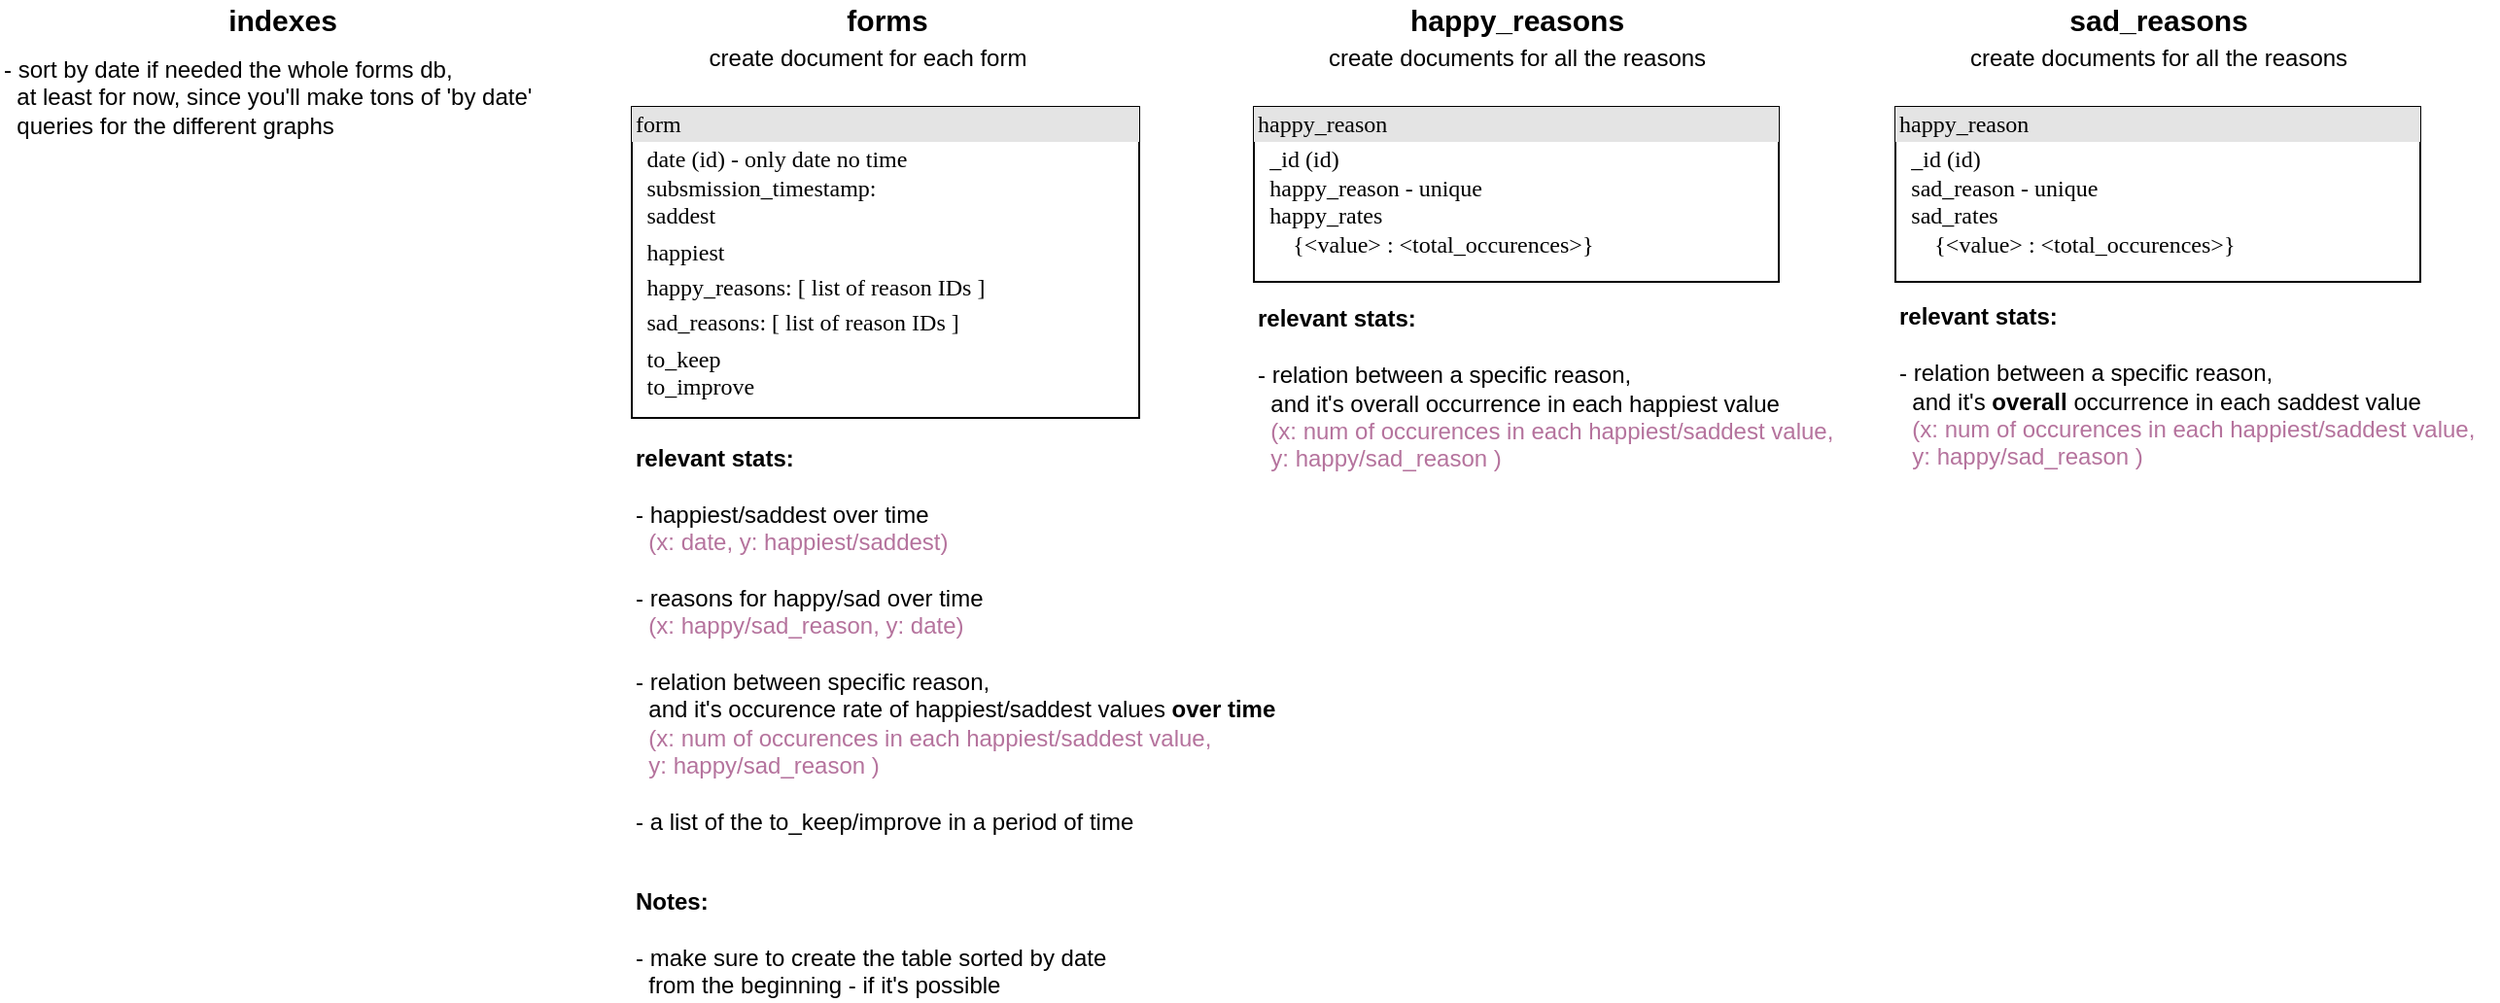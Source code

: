 <mxfile version="13.0.4" type="device"><diagram name="Page-1" id="2ca16b54-16f6-2749-3443-fa8db7711227"><mxGraphModel dx="1221" dy="682" grid="1" gridSize="10" guides="1" tooltips="1" connect="1" arrows="1" fold="1" page="1" pageScale="1" pageWidth="1100" pageHeight="850" background="#ffffff" math="0" shadow="0"><root><mxCell id="0"/><mxCell id="1" parent="0"/><mxCell id="2ed32ef02a7f4228-2" value="&lt;div style=&quot;box-sizing: border-box ; width: 100% ; background: #e4e4e4 ; padding: 2px&quot;&gt;form&lt;/div&gt;&lt;table style=&quot;width: 100% ; font-size: 1em&quot; cellpadding=&quot;2&quot; cellspacing=&quot;0&quot; align=&quot;left&quot;&gt;&lt;tbody style=&quot;line-height: 120%&quot;&gt;&lt;tr&gt;&lt;td&gt;&lt;br&gt;&lt;/td&gt;&lt;td&gt;date (id) - only date no time&lt;br&gt;subsmission_timestamp:&lt;br&gt;saddest&lt;/td&gt;&lt;/tr&gt;&lt;tr&gt;&lt;td&gt;&lt;/td&gt;&lt;td&gt;happiest&lt;/td&gt;&lt;/tr&gt;&lt;tr&gt;&lt;td&gt;&lt;br&gt;&lt;/td&gt;&lt;td&gt;happy_reasons: [ list of reason IDs ]&lt;br&gt;&lt;/td&gt;&lt;/tr&gt;&lt;tr&gt;&lt;td&gt;&lt;br&gt;&lt;/td&gt;&lt;td&gt;sad_reasons: [ list of reason IDs ]&lt;br&gt;&lt;/td&gt;&lt;/tr&gt;&lt;tr&gt;&lt;td&gt;&lt;br&gt;&lt;/td&gt;&lt;td&gt;to_keep&lt;br&gt;to_improve&lt;/td&gt;&lt;/tr&gt;&lt;/tbody&gt;&lt;/table&gt;" style="verticalAlign=top;align=left;overflow=fill;html=1;rounded=0;shadow=0;comic=0;labelBackgroundColor=none;strokeWidth=1;fontFamily=Verdana;fontSize=12;horizontal=1;spacing=2;spacingRight=0;spacingLeft=0;spacingTop=0;" parent="1" vertex="1"><mxGeometry x="470" y="110" width="261" height="160" as="geometry"/></mxCell><mxCell id="2ed32ef02a7f4228-11" value="&lt;div style=&quot;box-sizing: border-box ; width: 100% ; background: #e4e4e4 ; padding: 2px&quot;&gt;happy_reason&lt;/div&gt;&lt;table style=&quot;width: 100% ; font-size: 1em&quot; cellpadding=&quot;2&quot; cellspacing=&quot;0&quot;&gt;&lt;tbody&gt;&lt;tr&gt;&lt;td&gt;&lt;br&gt;&lt;/td&gt;&lt;td&gt;_id (id)&lt;br&gt;happy_reason - unique&lt;br&gt;happy_rates&lt;br&gt;&amp;nbsp; &amp;nbsp; {&amp;lt;value&amp;gt; : &amp;lt;total_occurences&amp;gt;}&lt;br&gt;&lt;br&gt;&lt;/td&gt;&lt;/tr&gt;&lt;tr&gt;&lt;td&gt;&lt;/td&gt;&lt;td&gt;&lt;br&gt;&lt;/td&gt;&lt;/tr&gt;&lt;/tbody&gt;&lt;/table&gt;" style="verticalAlign=top;align=left;overflow=fill;html=1;rounded=0;shadow=0;comic=0;labelBackgroundColor=none;strokeWidth=1;fontFamily=Verdana;fontSize=12" parent="1" vertex="1"><mxGeometry x="790" y="110" width="270" height="90" as="geometry"/></mxCell><mxCell id="m7VPcOeeRxW7RFuC3sxs-1" value="&lt;b&gt;&lt;font style=&quot;font-size: 15px&quot;&gt;forms&lt;/font&gt;&lt;/b&gt;" style="text;html=1;align=center;verticalAlign=middle;resizable=0;points=[];autosize=1;" vertex="1" parent="1"><mxGeometry x="571" y="55" width="60" height="20" as="geometry"/></mxCell><mxCell id="m7VPcOeeRxW7RFuC3sxs-2" value="create document for each form" style="text;html=1;align=center;verticalAlign=middle;resizable=0;points=[];autosize=1;" vertex="1" parent="1"><mxGeometry x="501" y="75" width="180" height="20" as="geometry"/></mxCell><mxCell id="m7VPcOeeRxW7RFuC3sxs-7" value="&lt;b&gt;&lt;font style=&quot;font-size: 15px&quot;&gt;happy_reasons&lt;/font&gt;&lt;/b&gt;" style="text;html=1;align=center;verticalAlign=middle;resizable=0;points=[];autosize=1;" vertex="1" parent="1"><mxGeometry x="860" y="55" width="130" height="20" as="geometry"/></mxCell><mxCell id="m7VPcOeeRxW7RFuC3sxs-8" value="create documents for all the reasons" style="text;html=1;align=center;verticalAlign=middle;resizable=0;points=[];autosize=1;" vertex="1" parent="1"><mxGeometry x="820" y="75" width="210" height="20" as="geometry"/></mxCell><mxCell id="m7VPcOeeRxW7RFuC3sxs-13" value="&lt;b&gt;relevant stats:&lt;br&gt;&lt;/b&gt;&lt;br&gt;- happiest/saddest over time&lt;br&gt;&amp;nbsp;&lt;font color=&quot;#b5739d&quot;&gt; (x: date, y: happiest/saddest)&lt;br&gt;&lt;/font&gt;&lt;br&gt;- reasons for happy/sad over time&lt;br&gt;&lt;font color=&quot;#b5739d&quot;&gt;&amp;nbsp; (x: happy/sad_reason, y: date)&lt;br&gt;&lt;br&gt;&lt;/font&gt;- relation between specific reason, &lt;br&gt;&amp;nbsp; and it's occurence rate of happiest/saddest values &lt;b&gt;over time&lt;br&gt;&amp;nbsp; &lt;/b&gt;&lt;font color=&quot;#b5739d&quot;&gt;(x: num of occurences in each happiest/saddest value,&lt;/font&gt;&lt;br&gt;&lt;font color=&quot;#b5739d&quot;&gt;&amp;nbsp; y: happy/sad_reason )&lt;br&gt;&lt;/font&gt;&lt;br&gt;- a list of the to_keep/improve in a period of time" style="text;html=1;align=left;verticalAlign=middle;resizable=0;points=[];autosize=1;" vertex="1" parent="1"><mxGeometry x="470" y="284" width="340" height="200" as="geometry"/></mxCell><mxCell id="m7VPcOeeRxW7RFuC3sxs-14" value="&lt;b&gt;relevant stats:&lt;br&gt;&lt;/b&gt;&lt;br&gt;&lt;span&gt;- relation between a specific reason,&amp;nbsp;&lt;br&gt;&lt;/span&gt;&amp;nbsp; and it's overall occurrence in each happiest value&lt;br&gt;&lt;font color=&quot;#b5739d&quot;&gt;&lt;b&gt;&amp;nbsp;&amp;nbsp;&lt;/b&gt;(x: num of occurences in each happiest/saddest value,&lt;br&gt;&amp;nbsp; y: happy/sad_reason )&lt;/font&gt;" style="text;html=1;align=left;verticalAlign=middle;resizable=0;points=[];autosize=1;" vertex="1" parent="1"><mxGeometry x="790" y="210" width="310" height="90" as="geometry"/></mxCell><mxCell id="m7VPcOeeRxW7RFuC3sxs-17" value="&lt;div style=&quot;box-sizing: border-box ; width: 100% ; background: #e4e4e4 ; padding: 2px&quot;&gt;happy_reason&lt;/div&gt;&lt;table style=&quot;width: 100% ; font-size: 1em&quot; cellpadding=&quot;2&quot; cellspacing=&quot;0&quot;&gt;&lt;tbody&gt;&lt;tr&gt;&lt;td&gt;&lt;br&gt;&lt;/td&gt;&lt;td&gt;_id (id)&lt;br&gt;sad_reason - unique&lt;br&gt;sad_rates&lt;br&gt;&amp;nbsp; &amp;nbsp; {&amp;lt;value&amp;gt; : &amp;lt;total_occurences&amp;gt;}&lt;br&gt;&lt;br&gt;&lt;/td&gt;&lt;/tr&gt;&lt;tr&gt;&lt;td&gt;&lt;/td&gt;&lt;td&gt;&lt;br&gt;&lt;/td&gt;&lt;/tr&gt;&lt;/tbody&gt;&lt;/table&gt;" style="verticalAlign=top;align=left;overflow=fill;html=1;rounded=0;shadow=0;comic=0;labelBackgroundColor=none;strokeWidth=1;fontFamily=Verdana;fontSize=12" vertex="1" parent="1"><mxGeometry x="1120" y="110" width="270" height="90" as="geometry"/></mxCell><mxCell id="m7VPcOeeRxW7RFuC3sxs-18" value="&lt;b&gt;&lt;font style=&quot;font-size: 15px&quot;&gt;sad_reasons&lt;/font&gt;&lt;/b&gt;" style="text;html=1;align=center;verticalAlign=middle;resizable=0;points=[];autosize=1;" vertex="1" parent="1"><mxGeometry x="1200" y="55" width="110" height="20" as="geometry"/></mxCell><mxCell id="m7VPcOeeRxW7RFuC3sxs-19" value="create documents for all the reasons" style="text;html=1;align=center;verticalAlign=middle;resizable=0;points=[];autosize=1;" vertex="1" parent="1"><mxGeometry x="1150" y="75" width="210" height="20" as="geometry"/></mxCell><mxCell id="m7VPcOeeRxW7RFuC3sxs-20" value="&lt;b&gt;relevant stats:&lt;br&gt;&lt;/b&gt;&lt;br&gt;&lt;span&gt;- relation between a specific reason,&amp;nbsp;&lt;br&gt;&lt;/span&gt;&amp;nbsp; and it's &lt;b&gt;overall &lt;/b&gt;occurrence in each saddest value&lt;br&gt;&lt;b&gt;&amp;nbsp;&amp;nbsp;&lt;/b&gt;&lt;font color=&quot;#b5739d&quot;&gt;(x: num of occurences in each happiest/saddest value,&lt;br&gt;&amp;nbsp; y: happy/sad_reason )&lt;/font&gt;" style="text;html=1;align=left;verticalAlign=middle;resizable=0;points=[];autosize=1;" vertex="1" parent="1"><mxGeometry x="1120" y="209" width="310" height="90" as="geometry"/></mxCell><mxCell id="m7VPcOeeRxW7RFuC3sxs-24" value="&lt;b&gt;&lt;font style=&quot;font-size: 15px&quot;&gt;indexes&lt;/font&gt;&lt;/b&gt;" style="text;html=1;align=center;verticalAlign=middle;resizable=0;points=[];autosize=1;" vertex="1" parent="1"><mxGeometry x="255" y="55" width="70" height="20" as="geometry"/></mxCell><mxCell id="m7VPcOeeRxW7RFuC3sxs-25" value="&lt;b&gt;Notes:&lt;br&gt;&lt;/b&gt;&lt;br&gt;- make sure to create the table sorted by date&lt;br&gt;&amp;nbsp; from the beginning - if it's possible" style="text;html=1;align=left;verticalAlign=middle;resizable=0;points=[];autosize=1;" vertex="1" parent="1"><mxGeometry x="470" y="510" width="260" height="60" as="geometry"/></mxCell><mxCell id="m7VPcOeeRxW7RFuC3sxs-26" value="- sort by date if needed the whole forms db,&lt;br&gt;&amp;nbsp; at least for now, since you'll make tons of 'by date'&lt;br&gt;&amp;nbsp; queries for the different graphs" style="text;html=1;align=left;verticalAlign=middle;resizable=0;points=[];autosize=1;" vertex="1" parent="1"><mxGeometry x="145" y="80" width="290" height="50" as="geometry"/></mxCell></root></mxGraphModel></diagram></mxfile>
